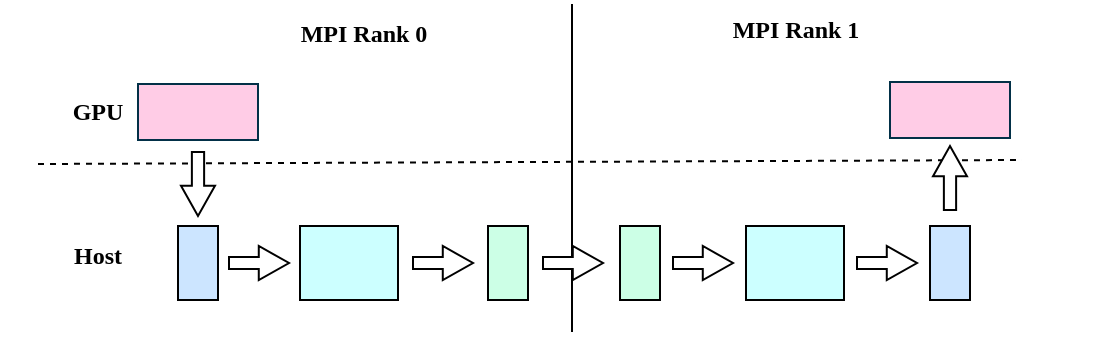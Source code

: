 <mxfile version="24.3.1" type="device">
  <diagram name="第 1 页" id="bY1A6Q9FNZL1OBpkXdUL">
    <mxGraphModel dx="913" dy="543" grid="0" gridSize="10" guides="1" tooltips="1" connect="1" arrows="1" fold="1" page="1" pageScale="1" pageWidth="827" pageHeight="1169" math="0" shadow="0">
      <root>
        <mxCell id="0" />
        <mxCell id="1" parent="0" />
        <mxCell id="4OvoKXuAO6zvgX6H4GW2-1" value="" style="rounded=0;whiteSpace=wrap;html=1;strokeColor=none;fillColor=none;" parent="1" vertex="1">
          <mxGeometry x="102" y="246" width="557" height="164" as="geometry" />
        </mxCell>
        <mxCell id="4OvoKXuAO6zvgX6H4GW2-2" value="&lt;font&gt;&lt;b&gt;MPI Rank 0&lt;/b&gt;&lt;/font&gt;" style="text;html=1;align=center;verticalAlign=middle;whiteSpace=wrap;rounded=0;fontFamily=Times New Roman;" parent="1" vertex="1">
          <mxGeometry x="240" y="246" width="88" height="30" as="geometry" />
        </mxCell>
        <mxCell id="4OvoKXuAO6zvgX6H4GW2-3" value="&lt;font&gt;&lt;b&gt;MPI Rank 1&lt;/b&gt;&lt;/font&gt;" style="text;html=1;align=center;verticalAlign=middle;whiteSpace=wrap;rounded=0;fontFamily=Times New Roman;" parent="1" vertex="1">
          <mxGeometry x="455.5" y="244" width="88" height="30" as="geometry" />
        </mxCell>
        <mxCell id="4OvoKXuAO6zvgX6H4GW2-4" value="" style="endArrow=none;html=1;rounded=0;strokeWidth=1;strokeColor=#000000;fontFamily=Times New Roman;fontColor=#000000;" parent="1" edge="1">
          <mxGeometry width="50" height="50" relative="1" as="geometry">
            <mxPoint x="388" y="410" as="sourcePoint" />
            <mxPoint x="388" y="246" as="targetPoint" />
          </mxGeometry>
        </mxCell>
        <mxCell id="4OvoKXuAO6zvgX6H4GW2-5" value="" style="rounded=0;whiteSpace=wrap;html=1;fillColor=#FFCCE6;strokeColor=#023047;fontFamily=Times New Roman;fontColor=#99CCFF;" parent="1" vertex="1">
          <mxGeometry x="171" y="286" width="60" height="28" as="geometry" />
        </mxCell>
        <mxCell id="4OvoKXuAO6zvgX6H4GW2-6" value="&lt;b&gt;&lt;font&gt;GPU&lt;/font&gt;&lt;/b&gt;" style="text;html=1;align=center;verticalAlign=middle;whiteSpace=wrap;rounded=0;fontFamily=Times New Roman;" parent="1" vertex="1">
          <mxGeometry x="121" y="285" width="60" height="30" as="geometry" />
        </mxCell>
        <mxCell id="4OvoKXuAO6zvgX6H4GW2-8" value="" style="endArrow=none;dashed=1;html=1;rounded=0;strokeColor=#000000;fontFamily=Times New Roman;" parent="1" edge="1">
          <mxGeometry width="50" height="50" relative="1" as="geometry">
            <mxPoint x="121" y="326" as="sourcePoint" />
            <mxPoint x="613" y="324" as="targetPoint" />
          </mxGeometry>
        </mxCell>
        <mxCell id="4OvoKXuAO6zvgX6H4GW2-9" value="&lt;font&gt;&lt;b&gt;Host&lt;/b&gt;&lt;/font&gt;" style="text;html=1;align=center;verticalAlign=middle;whiteSpace=wrap;rounded=0;fontFamily=Times New Roman;" parent="1" vertex="1">
          <mxGeometry x="121" y="357" width="60" height="30" as="geometry" />
        </mxCell>
        <mxCell id="4OvoKXuAO6zvgX6H4GW2-10" value="" style="rounded=0;whiteSpace=wrap;html=1;fillColor=#CCE5FF;strokeColor=#000000;fontFamily=Times New Roman;" parent="1" vertex="1">
          <mxGeometry x="191" y="357" width="20" height="37" as="geometry" />
        </mxCell>
        <mxCell id="4OvoKXuAO6zvgX6H4GW2-12" value="" style="rounded=0;whiteSpace=wrap;html=1;fillColor=#CCFFFF;strokeColor=#000000;fontFamily=Times New Roman;" parent="1" vertex="1">
          <mxGeometry x="252" y="357" width="49" height="37" as="geometry" />
        </mxCell>
        <mxCell id="4OvoKXuAO6zvgX6H4GW2-14" value="" style="rounded=0;whiteSpace=wrap;html=1;fillColor=#CCFFE6;strokeColor=#000000;fontFamily=Times New Roman;" parent="1" vertex="1">
          <mxGeometry x="346" y="357" width="20" height="37" as="geometry" />
        </mxCell>
        <mxCell id="4OvoKXuAO6zvgX6H4GW2-16" value="" style="rounded=0;whiteSpace=wrap;html=1;fillColor=#CCFFE6;strokeColor=#000000;fontFamily=Times New Roman;" parent="1" vertex="1">
          <mxGeometry x="412" y="357" width="20" height="37" as="geometry" />
        </mxCell>
        <mxCell id="4OvoKXuAO6zvgX6H4GW2-18" value="" style="rounded=0;whiteSpace=wrap;html=1;fillColor=#CCFFFF;strokeColor=#000000;fontFamily=Times New Roman;" parent="1" vertex="1">
          <mxGeometry x="475" y="357" width="49" height="37" as="geometry" />
        </mxCell>
        <mxCell id="4OvoKXuAO6zvgX6H4GW2-20" value="" style="rounded=0;whiteSpace=wrap;html=1;fillColor=#CCE5FF;strokeColor=#000000;fontFamily=Times New Roman;" parent="1" vertex="1">
          <mxGeometry x="567" y="357" width="20" height="37" as="geometry" />
        </mxCell>
        <mxCell id="4OvoKXuAO6zvgX6H4GW2-22" value="" style="rounded=0;whiteSpace=wrap;html=1;fillColor=#FFCCE6;strokeColor=#023047;fontFamily=Times New Roman;" parent="1" vertex="1">
          <mxGeometry x="547" y="285" width="60" height="28" as="geometry" />
        </mxCell>
        <mxCell id="ABBhFqmPksOka0Ks4X9A-3" value="" style="html=1;shadow=0;dashed=0;align=center;verticalAlign=middle;shape=mxgraph.arrows2.arrow;dy=0.64;dx=15.11;direction=north;notch=0;fillColor=#FFFFFF;" vertex="1" parent="1">
          <mxGeometry x="568.5" y="317" width="17" height="32" as="geometry" />
        </mxCell>
        <mxCell id="ABBhFqmPksOka0Ks4X9A-4" value="" style="html=1;shadow=0;dashed=0;align=center;verticalAlign=middle;shape=mxgraph.arrows2.arrow;dy=0.64;dx=15.11;direction=north;notch=0;rotation=-180;fillColor=#FFFFFF;" vertex="1" parent="1">
          <mxGeometry x="192.5" y="320" width="17" height="32" as="geometry" />
        </mxCell>
        <mxCell id="ABBhFqmPksOka0Ks4X9A-5" value="" style="html=1;shadow=0;dashed=0;align=center;verticalAlign=middle;shape=mxgraph.arrows2.arrow;dy=0.64;dx=15.11;direction=north;notch=0;rotation=90;fillColor=#FFFFFF;" vertex="1" parent="1">
          <mxGeometry x="223" y="360.5" width="17" height="30" as="geometry" />
        </mxCell>
        <mxCell id="ABBhFqmPksOka0Ks4X9A-6" value="" style="html=1;shadow=0;dashed=0;align=center;verticalAlign=middle;shape=mxgraph.arrows2.arrow;dy=0.64;dx=15.11;direction=north;notch=0;rotation=90;fillColor=#FFFFFF;" vertex="1" parent="1">
          <mxGeometry x="315" y="360.5" width="17" height="30" as="geometry" />
        </mxCell>
        <mxCell id="ABBhFqmPksOka0Ks4X9A-7" value="" style="html=1;shadow=0;dashed=0;align=center;verticalAlign=middle;shape=mxgraph.arrows2.arrow;dy=0.64;dx=15.11;direction=north;notch=0;rotation=90;fillColor=#FFFFFF;" vertex="1" parent="1">
          <mxGeometry x="380" y="360.5" width="17" height="30" as="geometry" />
        </mxCell>
        <mxCell id="ABBhFqmPksOka0Ks4X9A-8" value="" style="html=1;shadow=0;dashed=0;align=center;verticalAlign=middle;shape=mxgraph.arrows2.arrow;dy=0.64;dx=15.11;direction=north;notch=0;rotation=90;fillColor=#FFFFFF;" vertex="1" parent="1">
          <mxGeometry x="537" y="360.5" width="17" height="30" as="geometry" />
        </mxCell>
        <mxCell id="ABBhFqmPksOka0Ks4X9A-9" value="" style="html=1;shadow=0;dashed=0;align=center;verticalAlign=middle;shape=mxgraph.arrows2.arrow;dy=0.64;dx=15.11;direction=north;notch=0;rotation=90;fillColor=#FFFFFF;" vertex="1" parent="1">
          <mxGeometry x="445" y="360.5" width="17" height="30" as="geometry" />
        </mxCell>
      </root>
    </mxGraphModel>
  </diagram>
</mxfile>
